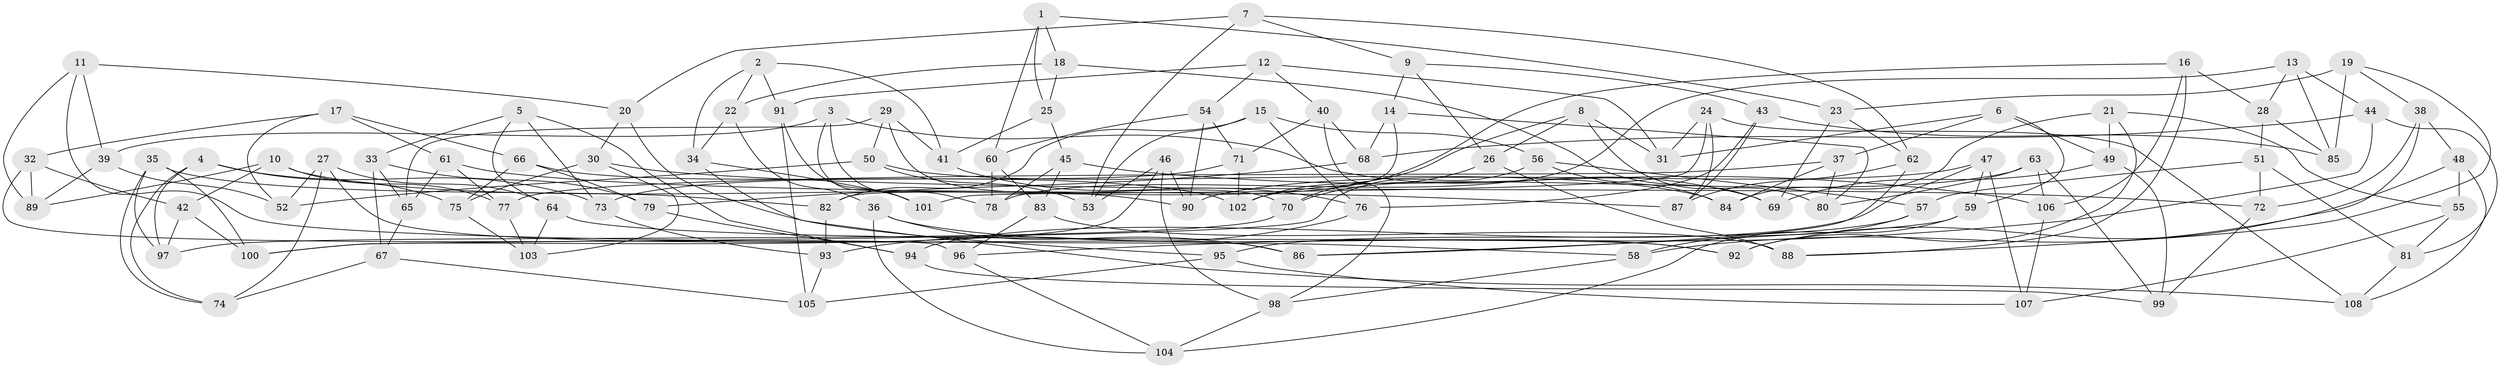 // coarse degree distribution, {5: 0.08, 4: 0.5333333333333333, 6: 0.36, 3: 0.02666666666666667}
// Generated by graph-tools (version 1.1) at 2025/24/03/03/25 07:24:27]
// undirected, 108 vertices, 216 edges
graph export_dot {
graph [start="1"]
  node [color=gray90,style=filled];
  1;
  2;
  3;
  4;
  5;
  6;
  7;
  8;
  9;
  10;
  11;
  12;
  13;
  14;
  15;
  16;
  17;
  18;
  19;
  20;
  21;
  22;
  23;
  24;
  25;
  26;
  27;
  28;
  29;
  30;
  31;
  32;
  33;
  34;
  35;
  36;
  37;
  38;
  39;
  40;
  41;
  42;
  43;
  44;
  45;
  46;
  47;
  48;
  49;
  50;
  51;
  52;
  53;
  54;
  55;
  56;
  57;
  58;
  59;
  60;
  61;
  62;
  63;
  64;
  65;
  66;
  67;
  68;
  69;
  70;
  71;
  72;
  73;
  74;
  75;
  76;
  77;
  78;
  79;
  80;
  81;
  82;
  83;
  84;
  85;
  86;
  87;
  88;
  89;
  90;
  91;
  92;
  93;
  94;
  95;
  96;
  97;
  98;
  99;
  100;
  101;
  102;
  103;
  104;
  105;
  106;
  107;
  108;
  1 -- 23;
  1 -- 25;
  1 -- 18;
  1 -- 60;
  2 -- 41;
  2 -- 22;
  2 -- 34;
  2 -- 91;
  3 -- 69;
  3 -- 78;
  3 -- 101;
  3 -- 39;
  4 -- 73;
  4 -- 97;
  4 -- 74;
  4 -- 75;
  5 -- 94;
  5 -- 33;
  5 -- 64;
  5 -- 73;
  6 -- 37;
  6 -- 49;
  6 -- 59;
  6 -- 31;
  7 -- 53;
  7 -- 62;
  7 -- 20;
  7 -- 9;
  8 -- 102;
  8 -- 31;
  8 -- 80;
  8 -- 26;
  9 -- 26;
  9 -- 43;
  9 -- 14;
  10 -- 90;
  10 -- 77;
  10 -- 42;
  10 -- 89;
  11 -- 39;
  11 -- 20;
  11 -- 89;
  11 -- 58;
  12 -- 31;
  12 -- 91;
  12 -- 54;
  12 -- 40;
  13 -- 85;
  13 -- 28;
  13 -- 78;
  13 -- 44;
  14 -- 82;
  14 -- 80;
  14 -- 68;
  15 -- 53;
  15 -- 56;
  15 -- 82;
  15 -- 76;
  16 -- 70;
  16 -- 106;
  16 -- 28;
  16 -- 88;
  17 -- 52;
  17 -- 66;
  17 -- 61;
  17 -- 32;
  18 -- 69;
  18 -- 22;
  18 -- 25;
  19 -- 85;
  19 -- 38;
  19 -- 88;
  19 -- 23;
  20 -- 30;
  20 -- 95;
  21 -- 92;
  21 -- 49;
  21 -- 84;
  21 -- 55;
  22 -- 34;
  22 -- 36;
  23 -- 69;
  23 -- 62;
  24 -- 87;
  24 -- 108;
  24 -- 101;
  24 -- 31;
  25 -- 41;
  25 -- 45;
  26 -- 70;
  26 -- 88;
  27 -- 74;
  27 -- 52;
  27 -- 86;
  27 -- 64;
  28 -- 51;
  28 -- 85;
  29 -- 41;
  29 -- 70;
  29 -- 50;
  29 -- 65;
  30 -- 72;
  30 -- 75;
  30 -- 103;
  32 -- 42;
  32 -- 89;
  32 -- 96;
  33 -- 65;
  33 -- 79;
  33 -- 67;
  34 -- 108;
  34 -- 101;
  35 -- 100;
  35 -- 82;
  35 -- 74;
  35 -- 97;
  36 -- 86;
  36 -- 92;
  36 -- 104;
  37 -- 80;
  37 -- 77;
  37 -- 84;
  38 -- 92;
  38 -- 48;
  38 -- 72;
  39 -- 52;
  39 -- 89;
  40 -- 68;
  40 -- 71;
  40 -- 98;
  41 -- 76;
  42 -- 100;
  42 -- 97;
  43 -- 76;
  43 -- 87;
  43 -- 85;
  44 -- 68;
  44 -- 81;
  44 -- 96;
  45 -- 78;
  45 -- 83;
  45 -- 106;
  46 -- 100;
  46 -- 53;
  46 -- 98;
  46 -- 90;
  47 -- 94;
  47 -- 90;
  47 -- 59;
  47 -- 107;
  48 -- 58;
  48 -- 55;
  48 -- 108;
  49 -- 99;
  49 -- 69;
  50 -- 53;
  50 -- 84;
  50 -- 52;
  51 -- 72;
  51 -- 57;
  51 -- 81;
  54 -- 60;
  54 -- 90;
  54 -- 71;
  55 -- 81;
  55 -- 107;
  56 -- 84;
  56 -- 57;
  56 -- 100;
  57 -- 95;
  57 -- 58;
  58 -- 98;
  59 -- 86;
  59 -- 104;
  60 -- 83;
  60 -- 78;
  61 -- 87;
  61 -- 65;
  61 -- 77;
  62 -- 86;
  62 -- 87;
  63 -- 80;
  63 -- 99;
  63 -- 102;
  63 -- 106;
  64 -- 92;
  64 -- 103;
  65 -- 67;
  66 -- 102;
  66 -- 79;
  66 -- 75;
  67 -- 105;
  67 -- 74;
  68 -- 79;
  70 -- 97;
  71 -- 102;
  71 -- 73;
  72 -- 99;
  73 -- 93;
  75 -- 103;
  76 -- 93;
  77 -- 103;
  79 -- 94;
  81 -- 108;
  82 -- 93;
  83 -- 88;
  83 -- 96;
  91 -- 101;
  91 -- 105;
  93 -- 105;
  94 -- 99;
  95 -- 105;
  95 -- 107;
  96 -- 104;
  98 -- 104;
  106 -- 107;
}
